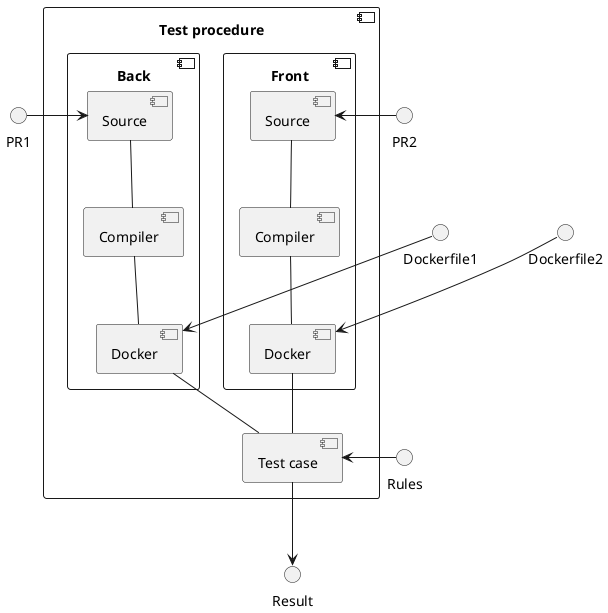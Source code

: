 @startuml

component "Test procedure" as tp {

    component Front as f {
        component Source as fp
        component Compiler as fc
        component Docker as fd
    }

    component Back as b {
        component Source as bp
        component Compiler as bc
        component Docker as bd
    }

    component "Test case" as t
}

fp -- fc
fc -- fd

bp -- bc
bc -- bd

fd -- t
bd -- t

PR1 -> bp
PR2 -> fp

Dockerfile1 --> bd
Dockerfile2 --> fd

Rules -right-> t

t -down-> Result

@enduml
